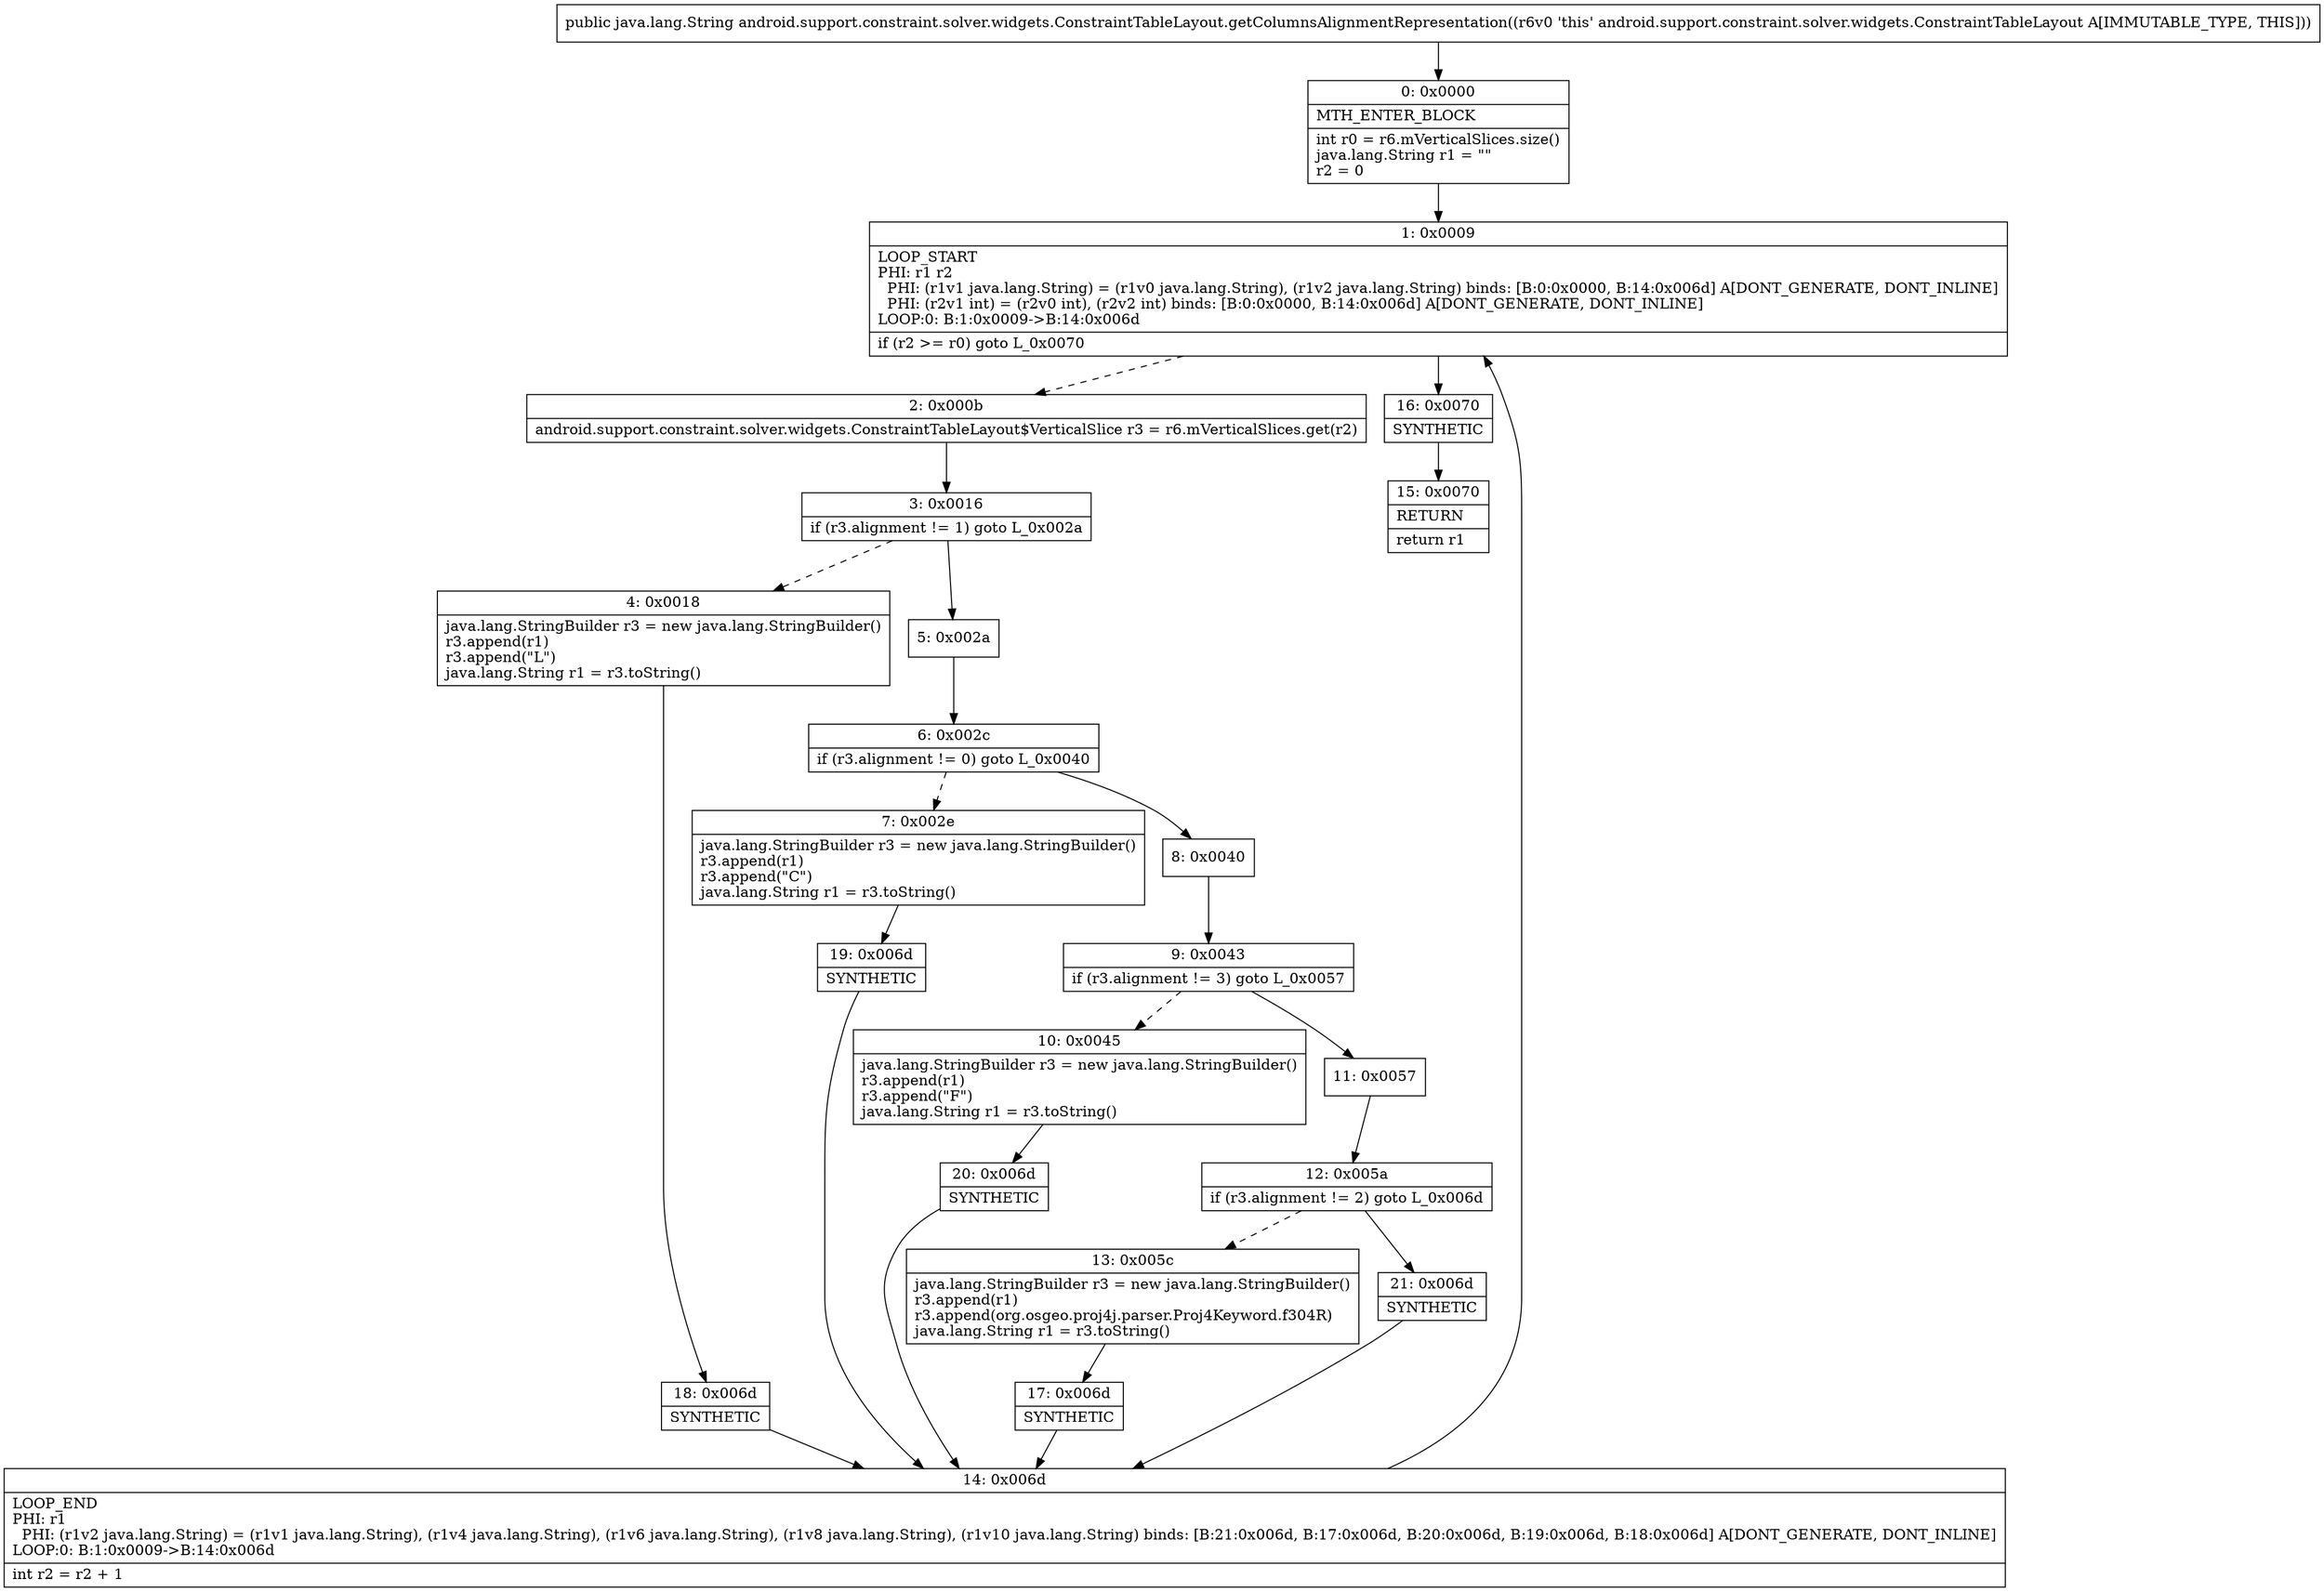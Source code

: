 digraph "CFG forandroid.support.constraint.solver.widgets.ConstraintTableLayout.getColumnsAlignmentRepresentation()Ljava\/lang\/String;" {
Node_0 [shape=record,label="{0\:\ 0x0000|MTH_ENTER_BLOCK\l|int r0 = r6.mVerticalSlices.size()\ljava.lang.String r1 = \"\"\lr2 = 0\l}"];
Node_1 [shape=record,label="{1\:\ 0x0009|LOOP_START\lPHI: r1 r2 \l  PHI: (r1v1 java.lang.String) = (r1v0 java.lang.String), (r1v2 java.lang.String) binds: [B:0:0x0000, B:14:0x006d] A[DONT_GENERATE, DONT_INLINE]\l  PHI: (r2v1 int) = (r2v0 int), (r2v2 int) binds: [B:0:0x0000, B:14:0x006d] A[DONT_GENERATE, DONT_INLINE]\lLOOP:0: B:1:0x0009\-\>B:14:0x006d\l|if (r2 \>= r0) goto L_0x0070\l}"];
Node_2 [shape=record,label="{2\:\ 0x000b|android.support.constraint.solver.widgets.ConstraintTableLayout$VerticalSlice r3 = r6.mVerticalSlices.get(r2)\l}"];
Node_3 [shape=record,label="{3\:\ 0x0016|if (r3.alignment != 1) goto L_0x002a\l}"];
Node_4 [shape=record,label="{4\:\ 0x0018|java.lang.StringBuilder r3 = new java.lang.StringBuilder()\lr3.append(r1)\lr3.append(\"L\")\ljava.lang.String r1 = r3.toString()\l}"];
Node_5 [shape=record,label="{5\:\ 0x002a}"];
Node_6 [shape=record,label="{6\:\ 0x002c|if (r3.alignment != 0) goto L_0x0040\l}"];
Node_7 [shape=record,label="{7\:\ 0x002e|java.lang.StringBuilder r3 = new java.lang.StringBuilder()\lr3.append(r1)\lr3.append(\"C\")\ljava.lang.String r1 = r3.toString()\l}"];
Node_8 [shape=record,label="{8\:\ 0x0040}"];
Node_9 [shape=record,label="{9\:\ 0x0043|if (r3.alignment != 3) goto L_0x0057\l}"];
Node_10 [shape=record,label="{10\:\ 0x0045|java.lang.StringBuilder r3 = new java.lang.StringBuilder()\lr3.append(r1)\lr3.append(\"F\")\ljava.lang.String r1 = r3.toString()\l}"];
Node_11 [shape=record,label="{11\:\ 0x0057}"];
Node_12 [shape=record,label="{12\:\ 0x005a|if (r3.alignment != 2) goto L_0x006d\l}"];
Node_13 [shape=record,label="{13\:\ 0x005c|java.lang.StringBuilder r3 = new java.lang.StringBuilder()\lr3.append(r1)\lr3.append(org.osgeo.proj4j.parser.Proj4Keyword.f304R)\ljava.lang.String r1 = r3.toString()\l}"];
Node_14 [shape=record,label="{14\:\ 0x006d|LOOP_END\lPHI: r1 \l  PHI: (r1v2 java.lang.String) = (r1v1 java.lang.String), (r1v4 java.lang.String), (r1v6 java.lang.String), (r1v8 java.lang.String), (r1v10 java.lang.String) binds: [B:21:0x006d, B:17:0x006d, B:20:0x006d, B:19:0x006d, B:18:0x006d] A[DONT_GENERATE, DONT_INLINE]\lLOOP:0: B:1:0x0009\-\>B:14:0x006d\l|int r2 = r2 + 1\l}"];
Node_15 [shape=record,label="{15\:\ 0x0070|RETURN\l|return r1\l}"];
Node_16 [shape=record,label="{16\:\ 0x0070|SYNTHETIC\l}"];
Node_17 [shape=record,label="{17\:\ 0x006d|SYNTHETIC\l}"];
Node_18 [shape=record,label="{18\:\ 0x006d|SYNTHETIC\l}"];
Node_19 [shape=record,label="{19\:\ 0x006d|SYNTHETIC\l}"];
Node_20 [shape=record,label="{20\:\ 0x006d|SYNTHETIC\l}"];
Node_21 [shape=record,label="{21\:\ 0x006d|SYNTHETIC\l}"];
MethodNode[shape=record,label="{public java.lang.String android.support.constraint.solver.widgets.ConstraintTableLayout.getColumnsAlignmentRepresentation((r6v0 'this' android.support.constraint.solver.widgets.ConstraintTableLayout A[IMMUTABLE_TYPE, THIS])) }"];
MethodNode -> Node_0;
Node_0 -> Node_1;
Node_1 -> Node_2[style=dashed];
Node_1 -> Node_16;
Node_2 -> Node_3;
Node_3 -> Node_4[style=dashed];
Node_3 -> Node_5;
Node_4 -> Node_18;
Node_5 -> Node_6;
Node_6 -> Node_7[style=dashed];
Node_6 -> Node_8;
Node_7 -> Node_19;
Node_8 -> Node_9;
Node_9 -> Node_10[style=dashed];
Node_9 -> Node_11;
Node_10 -> Node_20;
Node_11 -> Node_12;
Node_12 -> Node_13[style=dashed];
Node_12 -> Node_21;
Node_13 -> Node_17;
Node_14 -> Node_1;
Node_16 -> Node_15;
Node_17 -> Node_14;
Node_18 -> Node_14;
Node_19 -> Node_14;
Node_20 -> Node_14;
Node_21 -> Node_14;
}

